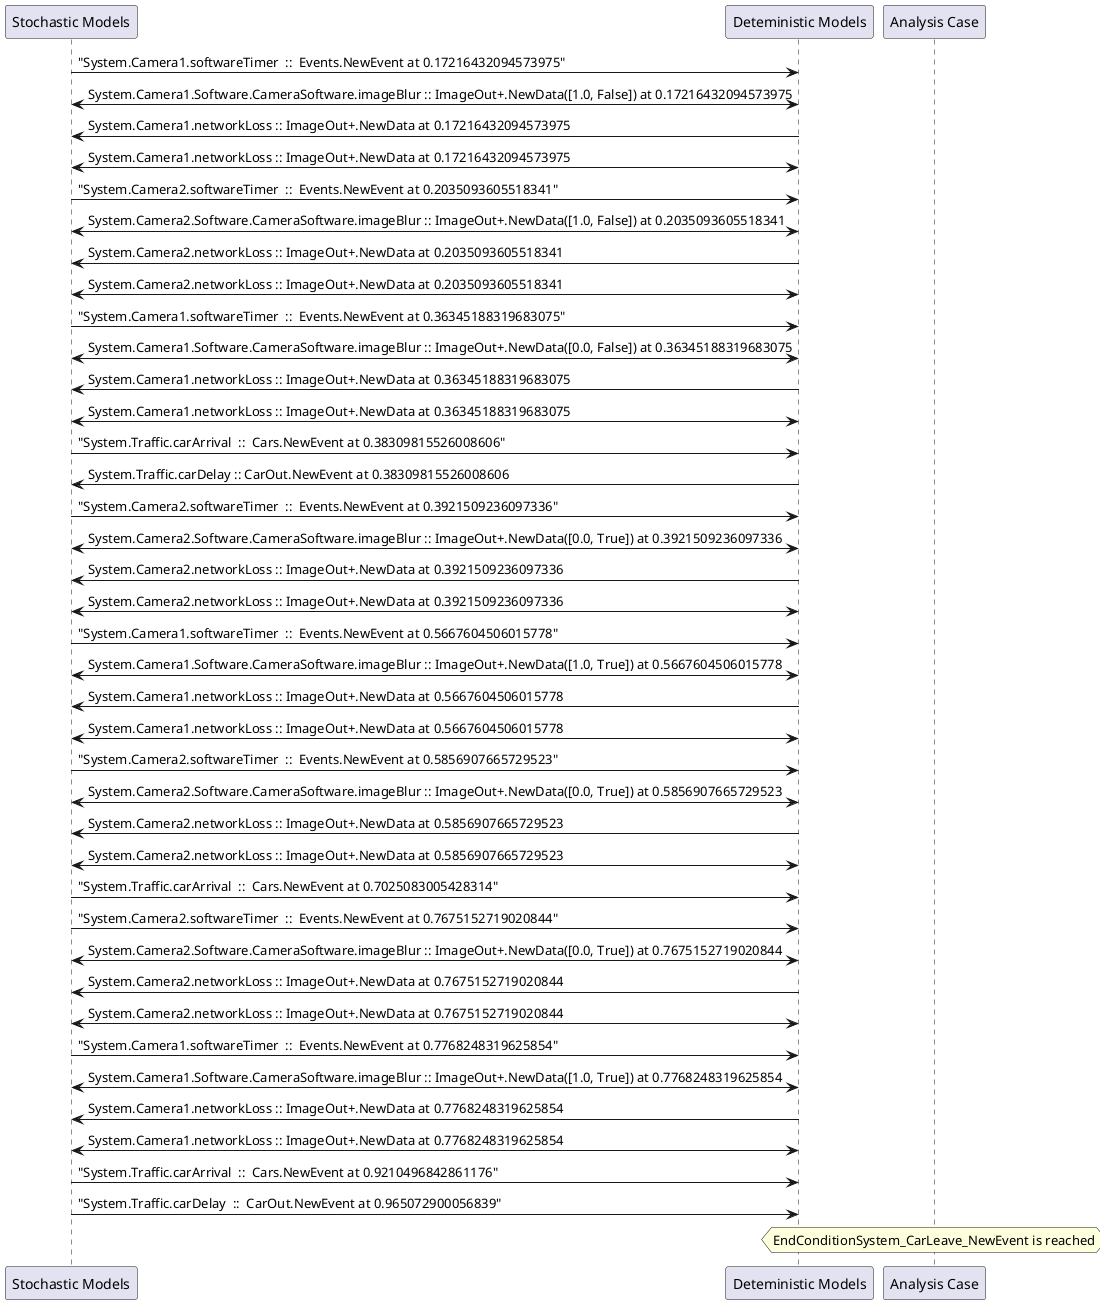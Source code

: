 
	@startuml
	participant "Stochastic Models" as stochmodel
	participant "Deteministic Models" as detmodel
	participant "Analysis Case" as analysis
	{11537_stop} stochmodel -> detmodel : "System.Camera1.softwareTimer  ::  Events.NewEvent at 0.17216432094573975"
detmodel <-> stochmodel : System.Camera1.Software.CameraSoftware.imageBlur :: ImageOut+.NewData([1.0, False]) at 0.17216432094573975
detmodel -> stochmodel : System.Camera1.networkLoss :: ImageOut+.NewData at 0.17216432094573975
detmodel <-> stochmodel : System.Camera1.networkLoss :: ImageOut+.NewData at 0.17216432094573975
{11553_stop} stochmodel -> detmodel : "System.Camera2.softwareTimer  ::  Events.NewEvent at 0.2035093605518341"
detmodel <-> stochmodel : System.Camera2.Software.CameraSoftware.imageBlur :: ImageOut+.NewData([1.0, False]) at 0.2035093605518341
detmodel -> stochmodel : System.Camera2.networkLoss :: ImageOut+.NewData at 0.2035093605518341
detmodel <-> stochmodel : System.Camera2.networkLoss :: ImageOut+.NewData at 0.2035093605518341
{11538_stop} stochmodel -> detmodel : "System.Camera1.softwareTimer  ::  Events.NewEvent at 0.36345188319683075"
detmodel <-> stochmodel : System.Camera1.Software.CameraSoftware.imageBlur :: ImageOut+.NewData([0.0, False]) at 0.36345188319683075
detmodel -> stochmodel : System.Camera1.networkLoss :: ImageOut+.NewData at 0.36345188319683075
detmodel <-> stochmodel : System.Camera1.networkLoss :: ImageOut+.NewData at 0.36345188319683075
{11568_stop} stochmodel -> detmodel : "System.Traffic.carArrival  ::  Cars.NewEvent at 0.38309815526008606"
{11583_start} detmodel -> stochmodel : System.Traffic.carDelay :: CarOut.NewEvent at 0.38309815526008606
{11554_stop} stochmodel -> detmodel : "System.Camera2.softwareTimer  ::  Events.NewEvent at 0.3921509236097336"
detmodel <-> stochmodel : System.Camera2.Software.CameraSoftware.imageBlur :: ImageOut+.NewData([0.0, True]) at 0.3921509236097336
detmodel -> stochmodel : System.Camera2.networkLoss :: ImageOut+.NewData at 0.3921509236097336
detmodel <-> stochmodel : System.Camera2.networkLoss :: ImageOut+.NewData at 0.3921509236097336
{11539_stop} stochmodel -> detmodel : "System.Camera1.softwareTimer  ::  Events.NewEvent at 0.5667604506015778"
detmodel <-> stochmodel : System.Camera1.Software.CameraSoftware.imageBlur :: ImageOut+.NewData([1.0, True]) at 0.5667604506015778
detmodel -> stochmodel : System.Camera1.networkLoss :: ImageOut+.NewData at 0.5667604506015778
detmodel <-> stochmodel : System.Camera1.networkLoss :: ImageOut+.NewData at 0.5667604506015778
{11555_stop} stochmodel -> detmodel : "System.Camera2.softwareTimer  ::  Events.NewEvent at 0.5856907665729523"
detmodel <-> stochmodel : System.Camera2.Software.CameraSoftware.imageBlur :: ImageOut+.NewData([0.0, True]) at 0.5856907665729523
detmodel -> stochmodel : System.Camera2.networkLoss :: ImageOut+.NewData at 0.5856907665729523
detmodel <-> stochmodel : System.Camera2.networkLoss :: ImageOut+.NewData at 0.5856907665729523
{11569_stop} stochmodel -> detmodel : "System.Traffic.carArrival  ::  Cars.NewEvent at 0.7025083005428314"
{11556_stop} stochmodel -> detmodel : "System.Camera2.softwareTimer  ::  Events.NewEvent at 0.7675152719020844"
detmodel <-> stochmodel : System.Camera2.Software.CameraSoftware.imageBlur :: ImageOut+.NewData([0.0, True]) at 0.7675152719020844
detmodel -> stochmodel : System.Camera2.networkLoss :: ImageOut+.NewData at 0.7675152719020844
detmodel <-> stochmodel : System.Camera2.networkLoss :: ImageOut+.NewData at 0.7675152719020844
{11540_stop} stochmodel -> detmodel : "System.Camera1.softwareTimer  ::  Events.NewEvent at 0.7768248319625854"
detmodel <-> stochmodel : System.Camera1.Software.CameraSoftware.imageBlur :: ImageOut+.NewData([1.0, True]) at 0.7768248319625854
detmodel -> stochmodel : System.Camera1.networkLoss :: ImageOut+.NewData at 0.7768248319625854
detmodel <-> stochmodel : System.Camera1.networkLoss :: ImageOut+.NewData at 0.7768248319625854
{11570_stop} stochmodel -> detmodel : "System.Traffic.carArrival  ::  Cars.NewEvent at 0.9210496842861176"
{11583_stop} stochmodel -> detmodel : "System.Traffic.carDelay  ::  CarOut.NewEvent at 0.965072900056839"
{11583_start} <-> {11583_stop} : delay
hnote over analysis 
EndConditionSystem_CarLeave_NewEvent is reached
endnote
@enduml